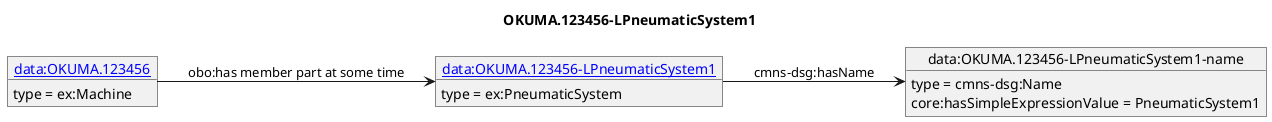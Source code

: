 @startuml
skinparam linetype polyline
left to right direction
title OKUMA.123456-LPneumaticSystem1
object "[[./OKUMA.123456-LPneumaticSystem1.html data:OKUMA.123456-LPneumaticSystem1]]" as o1 {
 type = ex:PneumaticSystem
 }
object "data:OKUMA.123456-LPneumaticSystem1-name" as o2 {
 type = cmns-dsg:Name
 }
object "[[./OKUMA.123456.html data:OKUMA.123456]]" as o3 {
 type = ex:Machine
 }
o1 --> o2 : cmns-dsg:hasName
o2 : core:hasSimpleExpressionValue = PneumaticSystem1
o3 --> o1 : obo:has member part at some time
@enduml
